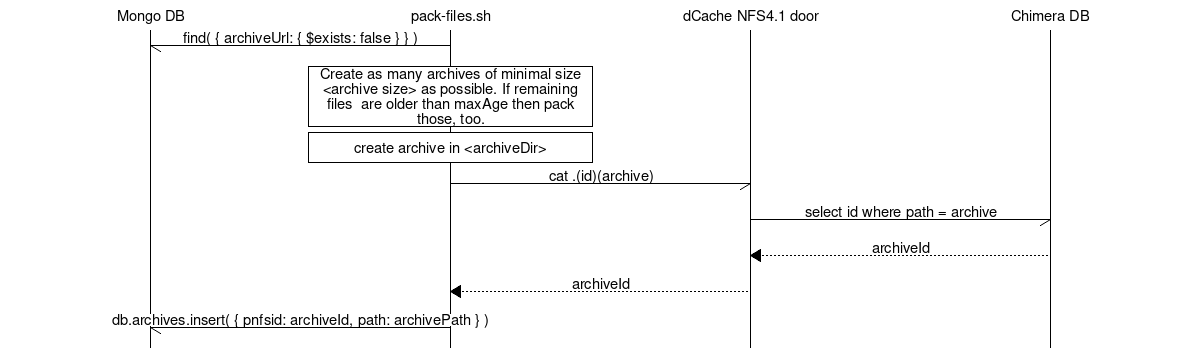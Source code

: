 msc {
    hscale = 2;
    
    mongodb [ label="Mongo DB"],
    pack    [ label="pack-files.sh"],
    nfs     [ label="dCache NFS4.1 door"],
    chimera [ label="Chimera DB"];

    pack->mongodb [ label = "find( { archiveUrl: { $exists: false } } )" ];
    
    pack box pack [ label = " Create as many archives of minimal size 
                              <archive size> as possible. If remaining files 
                              are older than maxAge then pack those, too." ];
    
    pack box pack [ label = "create archive in <archiveDir>"];

    pack->nfs     [ label = "cat .(id)(archive)" ];
    nfs->chimera  [ label = "select id where path = archive" ];
    nfs<<chimera  [ label = "archiveId" ];
    pack<<nfs     [ label = "archiveId" ];
    pack->mongodb [ label = "db.archives.insert( { pnfsid: archiveId, path: archivePath } )"];
}

